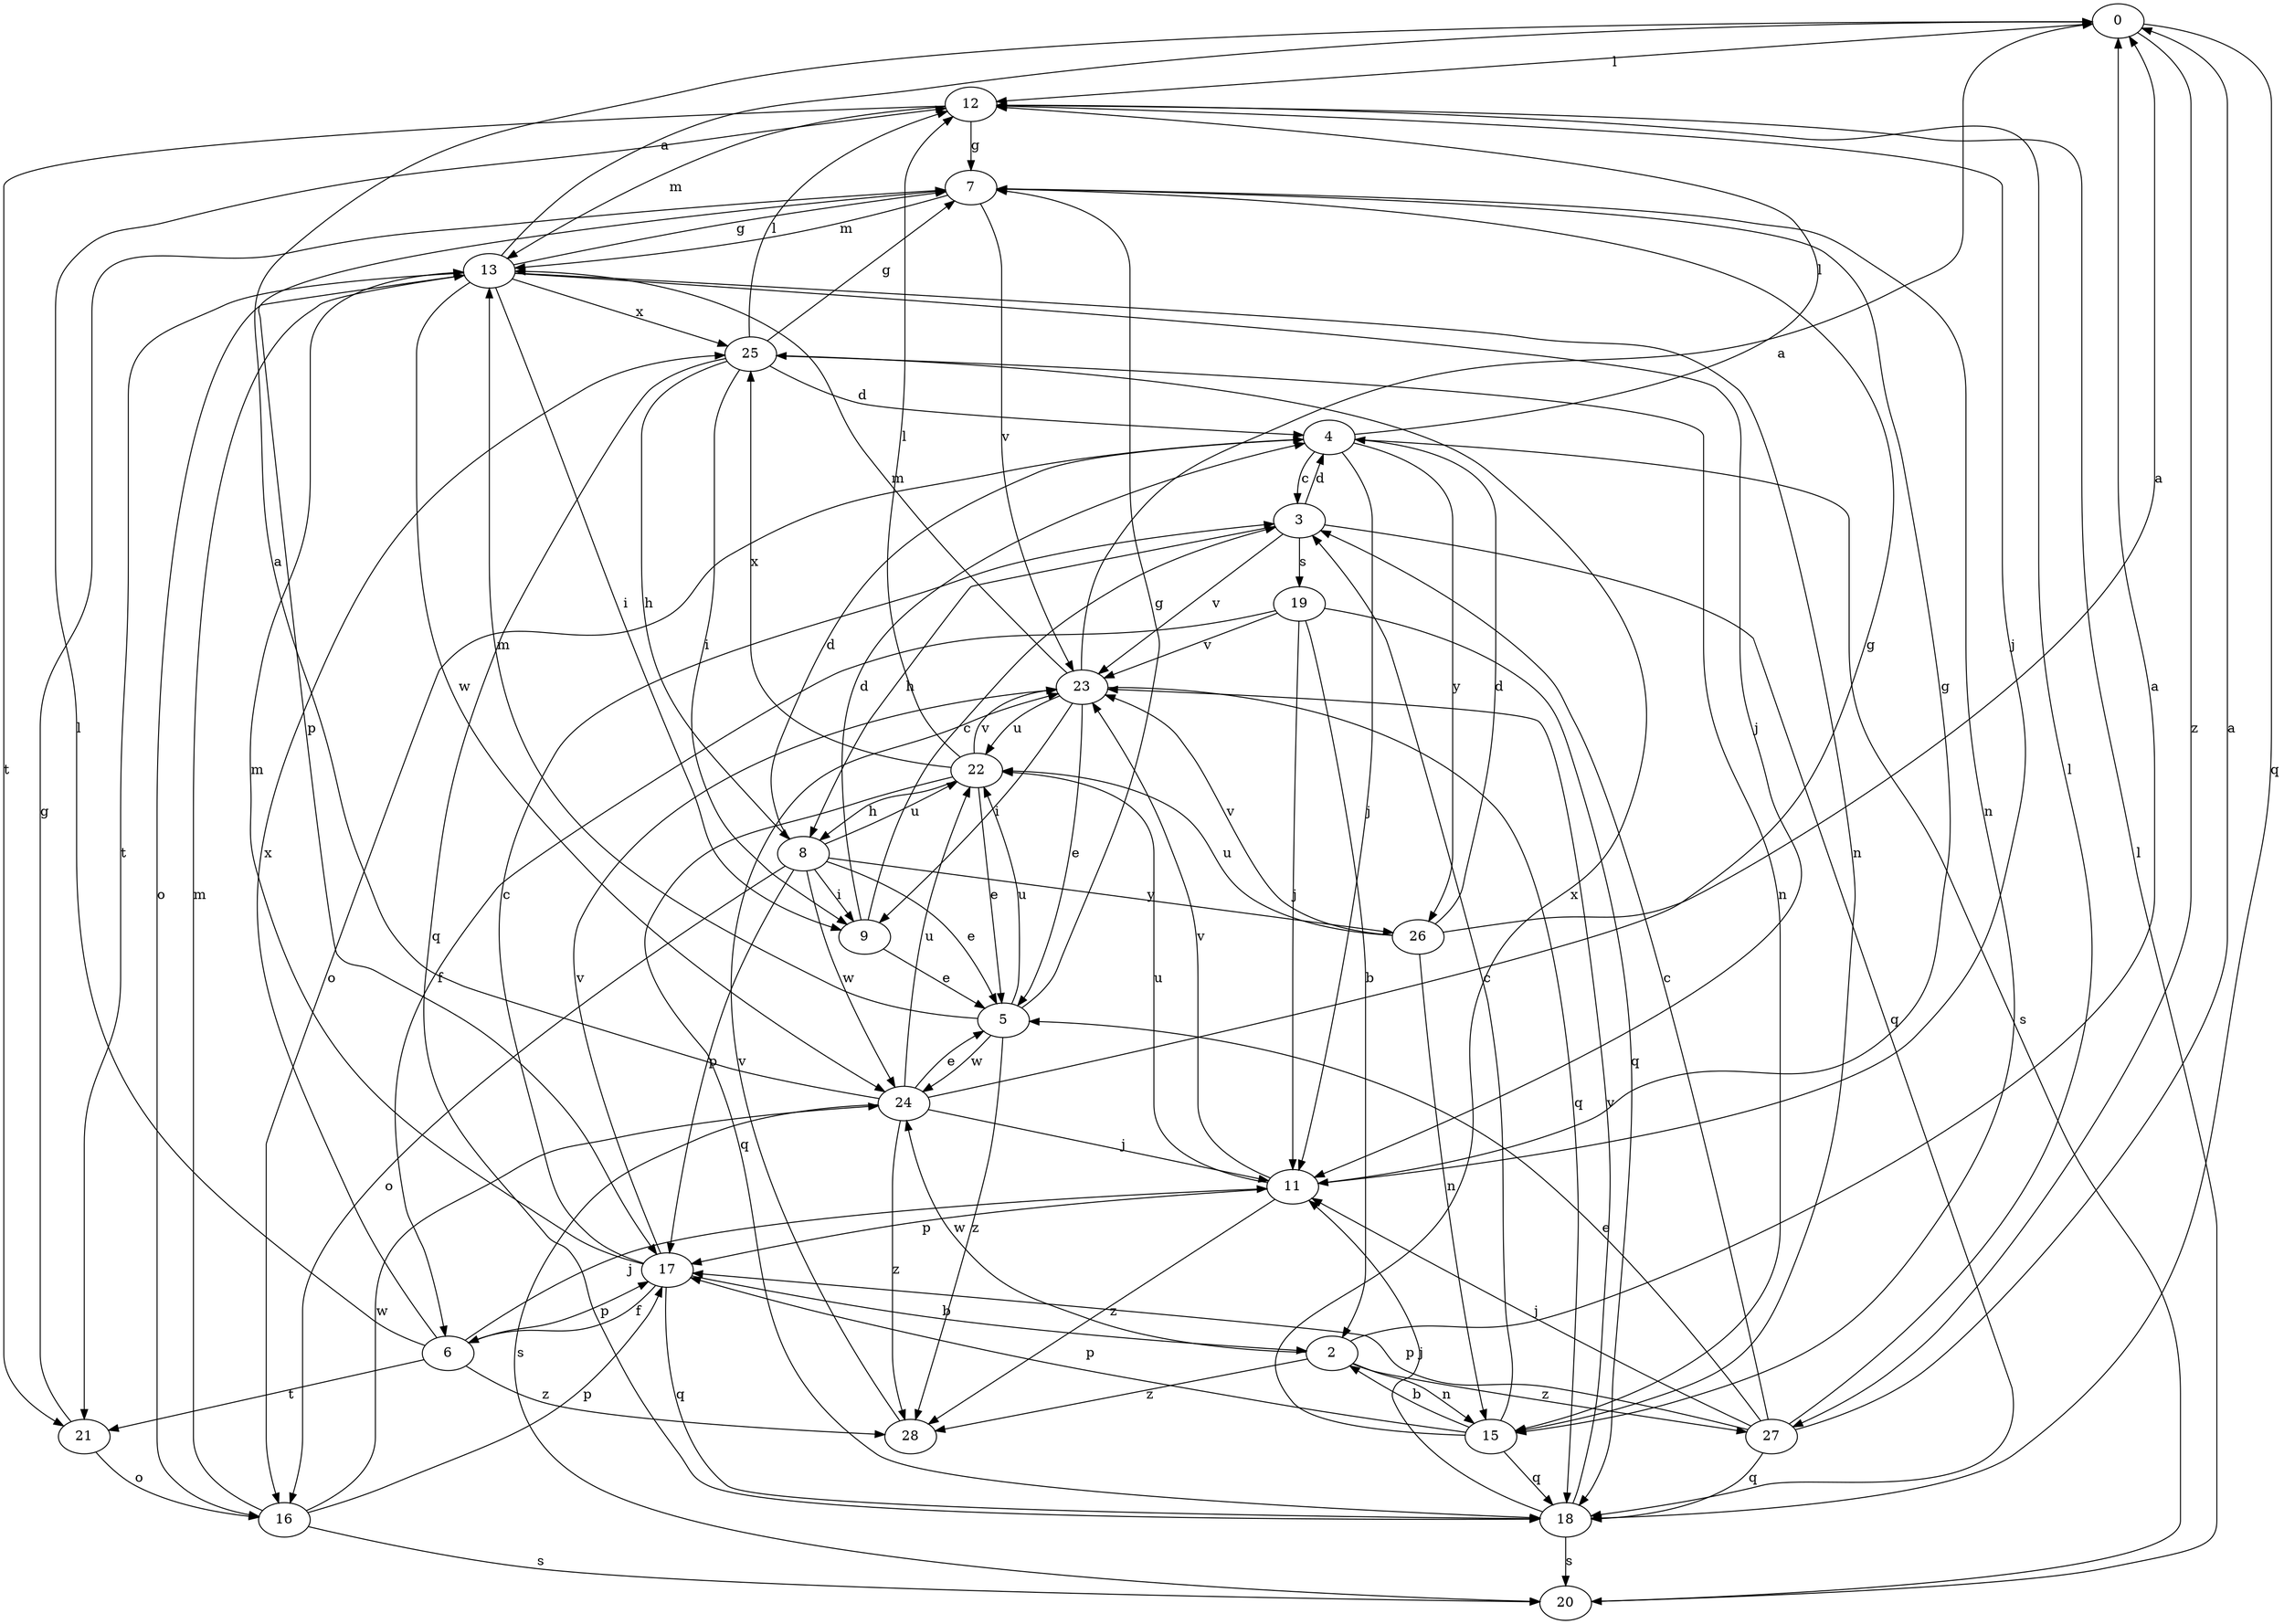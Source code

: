 strict digraph  {
0;
2;
3;
4;
5;
6;
7;
8;
9;
11;
12;
13;
15;
16;
17;
18;
19;
20;
21;
22;
23;
24;
25;
26;
27;
28;
0 -> 12  [label=l];
0 -> 18  [label=q];
0 -> 27  [label=z];
2 -> 0  [label=a];
2 -> 15  [label=n];
2 -> 24  [label=w];
2 -> 27  [label=z];
2 -> 28  [label=z];
3 -> 4  [label=d];
3 -> 8  [label=h];
3 -> 18  [label=q];
3 -> 19  [label=s];
3 -> 23  [label=v];
4 -> 3  [label=c];
4 -> 11  [label=j];
4 -> 12  [label=l];
4 -> 16  [label=o];
4 -> 20  [label=s];
4 -> 26  [label=y];
5 -> 7  [label=g];
5 -> 13  [label=m];
5 -> 22  [label=u];
5 -> 24  [label=w];
5 -> 28  [label=z];
6 -> 11  [label=j];
6 -> 12  [label=l];
6 -> 17  [label=p];
6 -> 21  [label=t];
6 -> 25  [label=x];
6 -> 28  [label=z];
7 -> 13  [label=m];
7 -> 15  [label=n];
7 -> 17  [label=p];
7 -> 23  [label=v];
8 -> 4  [label=d];
8 -> 5  [label=e];
8 -> 9  [label=i];
8 -> 16  [label=o];
8 -> 17  [label=p];
8 -> 22  [label=u];
8 -> 24  [label=w];
8 -> 26  [label=y];
9 -> 3  [label=c];
9 -> 4  [label=d];
9 -> 5  [label=e];
11 -> 7  [label=g];
11 -> 17  [label=p];
11 -> 22  [label=u];
11 -> 23  [label=v];
11 -> 28  [label=z];
12 -> 7  [label=g];
12 -> 11  [label=j];
12 -> 13  [label=m];
12 -> 21  [label=t];
13 -> 0  [label=a];
13 -> 7  [label=g];
13 -> 9  [label=i];
13 -> 11  [label=j];
13 -> 15  [label=n];
13 -> 16  [label=o];
13 -> 21  [label=t];
13 -> 24  [label=w];
13 -> 25  [label=x];
15 -> 2  [label=b];
15 -> 3  [label=c];
15 -> 17  [label=p];
15 -> 18  [label=q];
15 -> 25  [label=x];
16 -> 13  [label=m];
16 -> 17  [label=p];
16 -> 20  [label=s];
16 -> 24  [label=w];
17 -> 2  [label=b];
17 -> 3  [label=c];
17 -> 6  [label=f];
17 -> 13  [label=m];
17 -> 18  [label=q];
17 -> 23  [label=v];
18 -> 11  [label=j];
18 -> 20  [label=s];
18 -> 23  [label=v];
19 -> 2  [label=b];
19 -> 6  [label=f];
19 -> 11  [label=j];
19 -> 18  [label=q];
19 -> 23  [label=v];
20 -> 12  [label=l];
21 -> 7  [label=g];
21 -> 16  [label=o];
22 -> 5  [label=e];
22 -> 8  [label=h];
22 -> 12  [label=l];
22 -> 18  [label=q];
22 -> 23  [label=v];
22 -> 25  [label=x];
23 -> 0  [label=a];
23 -> 5  [label=e];
23 -> 9  [label=i];
23 -> 13  [label=m];
23 -> 18  [label=q];
23 -> 22  [label=u];
24 -> 0  [label=a];
24 -> 5  [label=e];
24 -> 7  [label=g];
24 -> 11  [label=j];
24 -> 20  [label=s];
24 -> 22  [label=u];
24 -> 28  [label=z];
25 -> 4  [label=d];
25 -> 7  [label=g];
25 -> 8  [label=h];
25 -> 9  [label=i];
25 -> 12  [label=l];
25 -> 15  [label=n];
25 -> 18  [label=q];
26 -> 0  [label=a];
26 -> 4  [label=d];
26 -> 15  [label=n];
26 -> 22  [label=u];
26 -> 23  [label=v];
27 -> 0  [label=a];
27 -> 3  [label=c];
27 -> 5  [label=e];
27 -> 11  [label=j];
27 -> 12  [label=l];
27 -> 17  [label=p];
27 -> 18  [label=q];
28 -> 23  [label=v];
}
